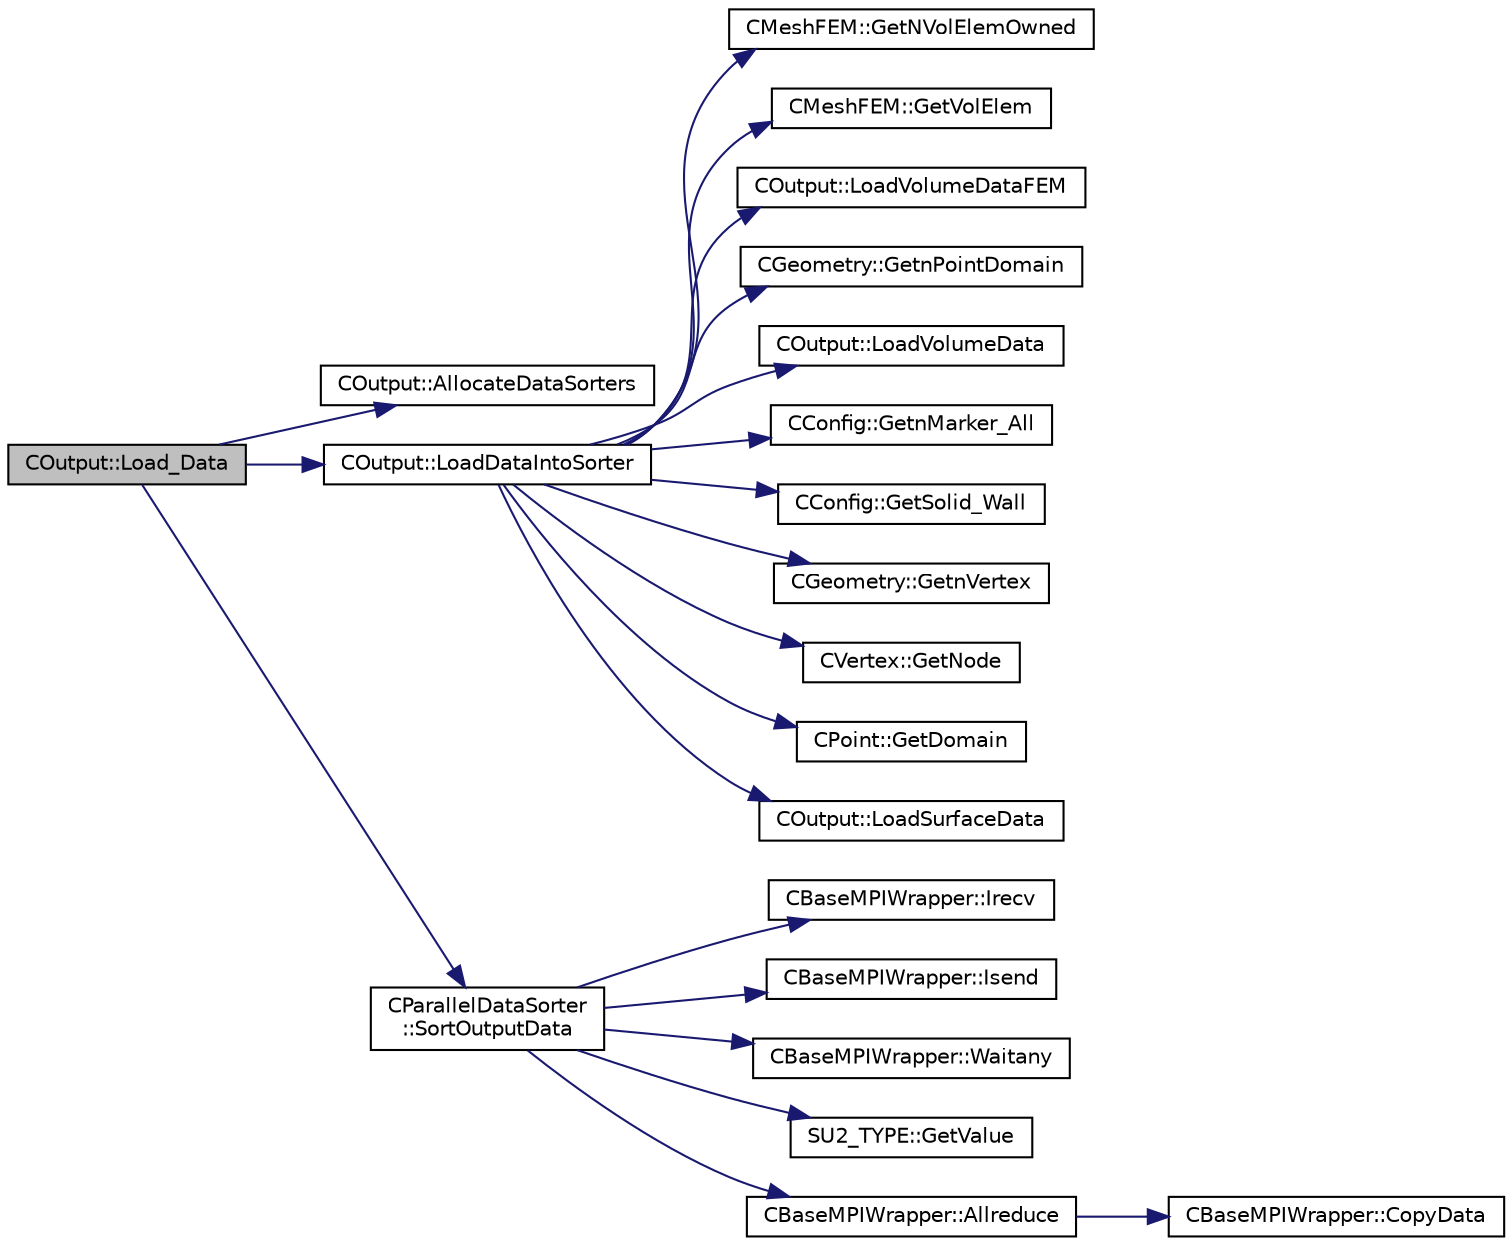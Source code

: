 digraph "COutput::Load_Data"
{
  edge [fontname="Helvetica",fontsize="10",labelfontname="Helvetica",labelfontsize="10"];
  node [fontname="Helvetica",fontsize="10",shape=record];
  rankdir="LR";
  Node248 [label="COutput::Load_Data",height=0.2,width=0.4,color="black", fillcolor="grey75", style="filled", fontcolor="black"];
  Node248 -> Node249 [color="midnightblue",fontsize="10",style="solid",fontname="Helvetica"];
  Node249 [label="COutput::AllocateDataSorters",height=0.2,width=0.4,color="black", fillcolor="white", style="filled",URL="$class_c_output.html#a576a9991a81b18368a1f8ad09b8c65cf",tooltip="Allocates the data sorters if necessary. "];
  Node248 -> Node250 [color="midnightblue",fontsize="10",style="solid",fontname="Helvetica"];
  Node250 [label="COutput::LoadDataIntoSorter",height=0.2,width=0.4,color="black", fillcolor="white", style="filled",URL="$class_c_output.html#ac54efb9d794c522e1bef6cb4ed0d5b9f",tooltip="Load up the values of the requested volume fields into ::Local_Data array. "];
  Node250 -> Node251 [color="midnightblue",fontsize="10",style="solid",fontname="Helvetica"];
  Node251 [label="CMeshFEM::GetNVolElemOwned",height=0.2,width=0.4,color="black", fillcolor="white", style="filled",URL="$class_c_mesh_f_e_m.html#a665c7319b3d55a66ba83cd074b35f9a5",tooltip="Function, which makes available the number of owned volume elements in the local FEM mesh..."];
  Node250 -> Node252 [color="midnightblue",fontsize="10",style="solid",fontname="Helvetica"];
  Node252 [label="CMeshFEM::GetVolElem",height=0.2,width=0.4,color="black", fillcolor="white", style="filled",URL="$class_c_mesh_f_e_m.html#a838a7b4f4ad6edcf019a90113a09b290",tooltip="Function, which makes available the volume elements in the local FEM mesh. "];
  Node250 -> Node253 [color="midnightblue",fontsize="10",style="solid",fontname="Helvetica"];
  Node253 [label="COutput::LoadVolumeDataFEM",height=0.2,width=0.4,color="black", fillcolor="white", style="filled",URL="$class_c_output.html#a379815a77f3a10e96834a95ff74d57f1",tooltip="Set the values of the volume output fields for a point. "];
  Node250 -> Node254 [color="midnightblue",fontsize="10",style="solid",fontname="Helvetica"];
  Node254 [label="CGeometry::GetnPointDomain",height=0.2,width=0.4,color="black", fillcolor="white", style="filled",URL="$class_c_geometry.html#a4fc7de3bff7b6f8c35717016d6f8fcb2",tooltip="Get number of real points (that belong to the domain). "];
  Node250 -> Node255 [color="midnightblue",fontsize="10",style="solid",fontname="Helvetica"];
  Node255 [label="COutput::LoadVolumeData",height=0.2,width=0.4,color="black", fillcolor="white", style="filled",URL="$class_c_output.html#ad9fcb944022e0d7131d89987458a02ce",tooltip="Set the values of the volume output fields for a point. "];
  Node250 -> Node256 [color="midnightblue",fontsize="10",style="solid",fontname="Helvetica"];
  Node256 [label="CConfig::GetnMarker_All",height=0.2,width=0.4,color="black", fillcolor="white", style="filled",URL="$class_c_config.html#a300c4884edfc0c2acf395036439004f4",tooltip="Get the total number of boundary markers including send/receive domains. "];
  Node250 -> Node257 [color="midnightblue",fontsize="10",style="solid",fontname="Helvetica"];
  Node257 [label="CConfig::GetSolid_Wall",height=0.2,width=0.4,color="black", fillcolor="white", style="filled",URL="$class_c_config.html#a8f739332bbaa776b6189c556243203ce",tooltip="Determines whether a marker with index iMarker is a solid boundary. "];
  Node250 -> Node258 [color="midnightblue",fontsize="10",style="solid",fontname="Helvetica"];
  Node258 [label="CGeometry::GetnVertex",height=0.2,width=0.4,color="black", fillcolor="white", style="filled",URL="$class_c_geometry.html#a55427e474834af1941e13750b17975be",tooltip="Get number of vertices. "];
  Node250 -> Node259 [color="midnightblue",fontsize="10",style="solid",fontname="Helvetica"];
  Node259 [label="CVertex::GetNode",height=0.2,width=0.4,color="black", fillcolor="white", style="filled",URL="$class_c_vertex.html#a95c513bf927464157ed96b6c79779a1f",tooltip="Get the node of the vertex. "];
  Node250 -> Node260 [color="midnightblue",fontsize="10",style="solid",fontname="Helvetica"];
  Node260 [label="CPoint::GetDomain",height=0.2,width=0.4,color="black", fillcolor="white", style="filled",URL="$class_c_point.html#a1d7e22a60d4cfef356af1cba2bab3e55",tooltip="For parallel computation, its indicates if a point must be computed or not. "];
  Node250 -> Node261 [color="midnightblue",fontsize="10",style="solid",fontname="Helvetica"];
  Node261 [label="COutput::LoadSurfaceData",height=0.2,width=0.4,color="black", fillcolor="white", style="filled",URL="$class_c_output.html#a01f7c43d229c94a9e8e954a538e5e66e",tooltip="Set the values of the volume output fields for a surface point. "];
  Node248 -> Node262 [color="midnightblue",fontsize="10",style="solid",fontname="Helvetica"];
  Node262 [label="CParallelDataSorter\l::SortOutputData",height=0.2,width=0.4,color="black", fillcolor="white", style="filled",URL="$class_c_parallel_data_sorter.html#a44dd56ef2671d15e21eacf3fda758a83",tooltip="Sort the output data for each grid node into a linear partitioning across all processors. "];
  Node262 -> Node263 [color="midnightblue",fontsize="10",style="solid",fontname="Helvetica"];
  Node263 [label="CBaseMPIWrapper::Irecv",height=0.2,width=0.4,color="black", fillcolor="white", style="filled",URL="$class_c_base_m_p_i_wrapper.html#ae41565b441aee76e1b48eb03e5ac86dd"];
  Node262 -> Node264 [color="midnightblue",fontsize="10",style="solid",fontname="Helvetica"];
  Node264 [label="CBaseMPIWrapper::Isend",height=0.2,width=0.4,color="black", fillcolor="white", style="filled",URL="$class_c_base_m_p_i_wrapper.html#a43a415ec11a029ade218eaf8c807a817"];
  Node262 -> Node265 [color="midnightblue",fontsize="10",style="solid",fontname="Helvetica"];
  Node265 [label="CBaseMPIWrapper::Waitany",height=0.2,width=0.4,color="black", fillcolor="white", style="filled",URL="$class_c_base_m_p_i_wrapper.html#ade364e6661c9eec2070a2448dbb5750b"];
  Node262 -> Node266 [color="midnightblue",fontsize="10",style="solid",fontname="Helvetica"];
  Node266 [label="SU2_TYPE::GetValue",height=0.2,width=0.4,color="black", fillcolor="white", style="filled",URL="$namespace_s_u2___t_y_p_e.html#a0ed43473f5a450ce028d088427bf10cb",tooltip="Get the (primitive) value of the datatype (needs to be implemented for each new type). "];
  Node262 -> Node267 [color="midnightblue",fontsize="10",style="solid",fontname="Helvetica"];
  Node267 [label="CBaseMPIWrapper::Allreduce",height=0.2,width=0.4,color="black", fillcolor="white", style="filled",URL="$class_c_base_m_p_i_wrapper.html#a637b6fd917a8ca91ce748ba88e0d66b6"];
  Node267 -> Node268 [color="midnightblue",fontsize="10",style="solid",fontname="Helvetica"];
  Node268 [label="CBaseMPIWrapper::CopyData",height=0.2,width=0.4,color="black", fillcolor="white", style="filled",URL="$class_c_base_m_p_i_wrapper.html#a4725cc1dd65b161b483e812a538a5e36"];
}

